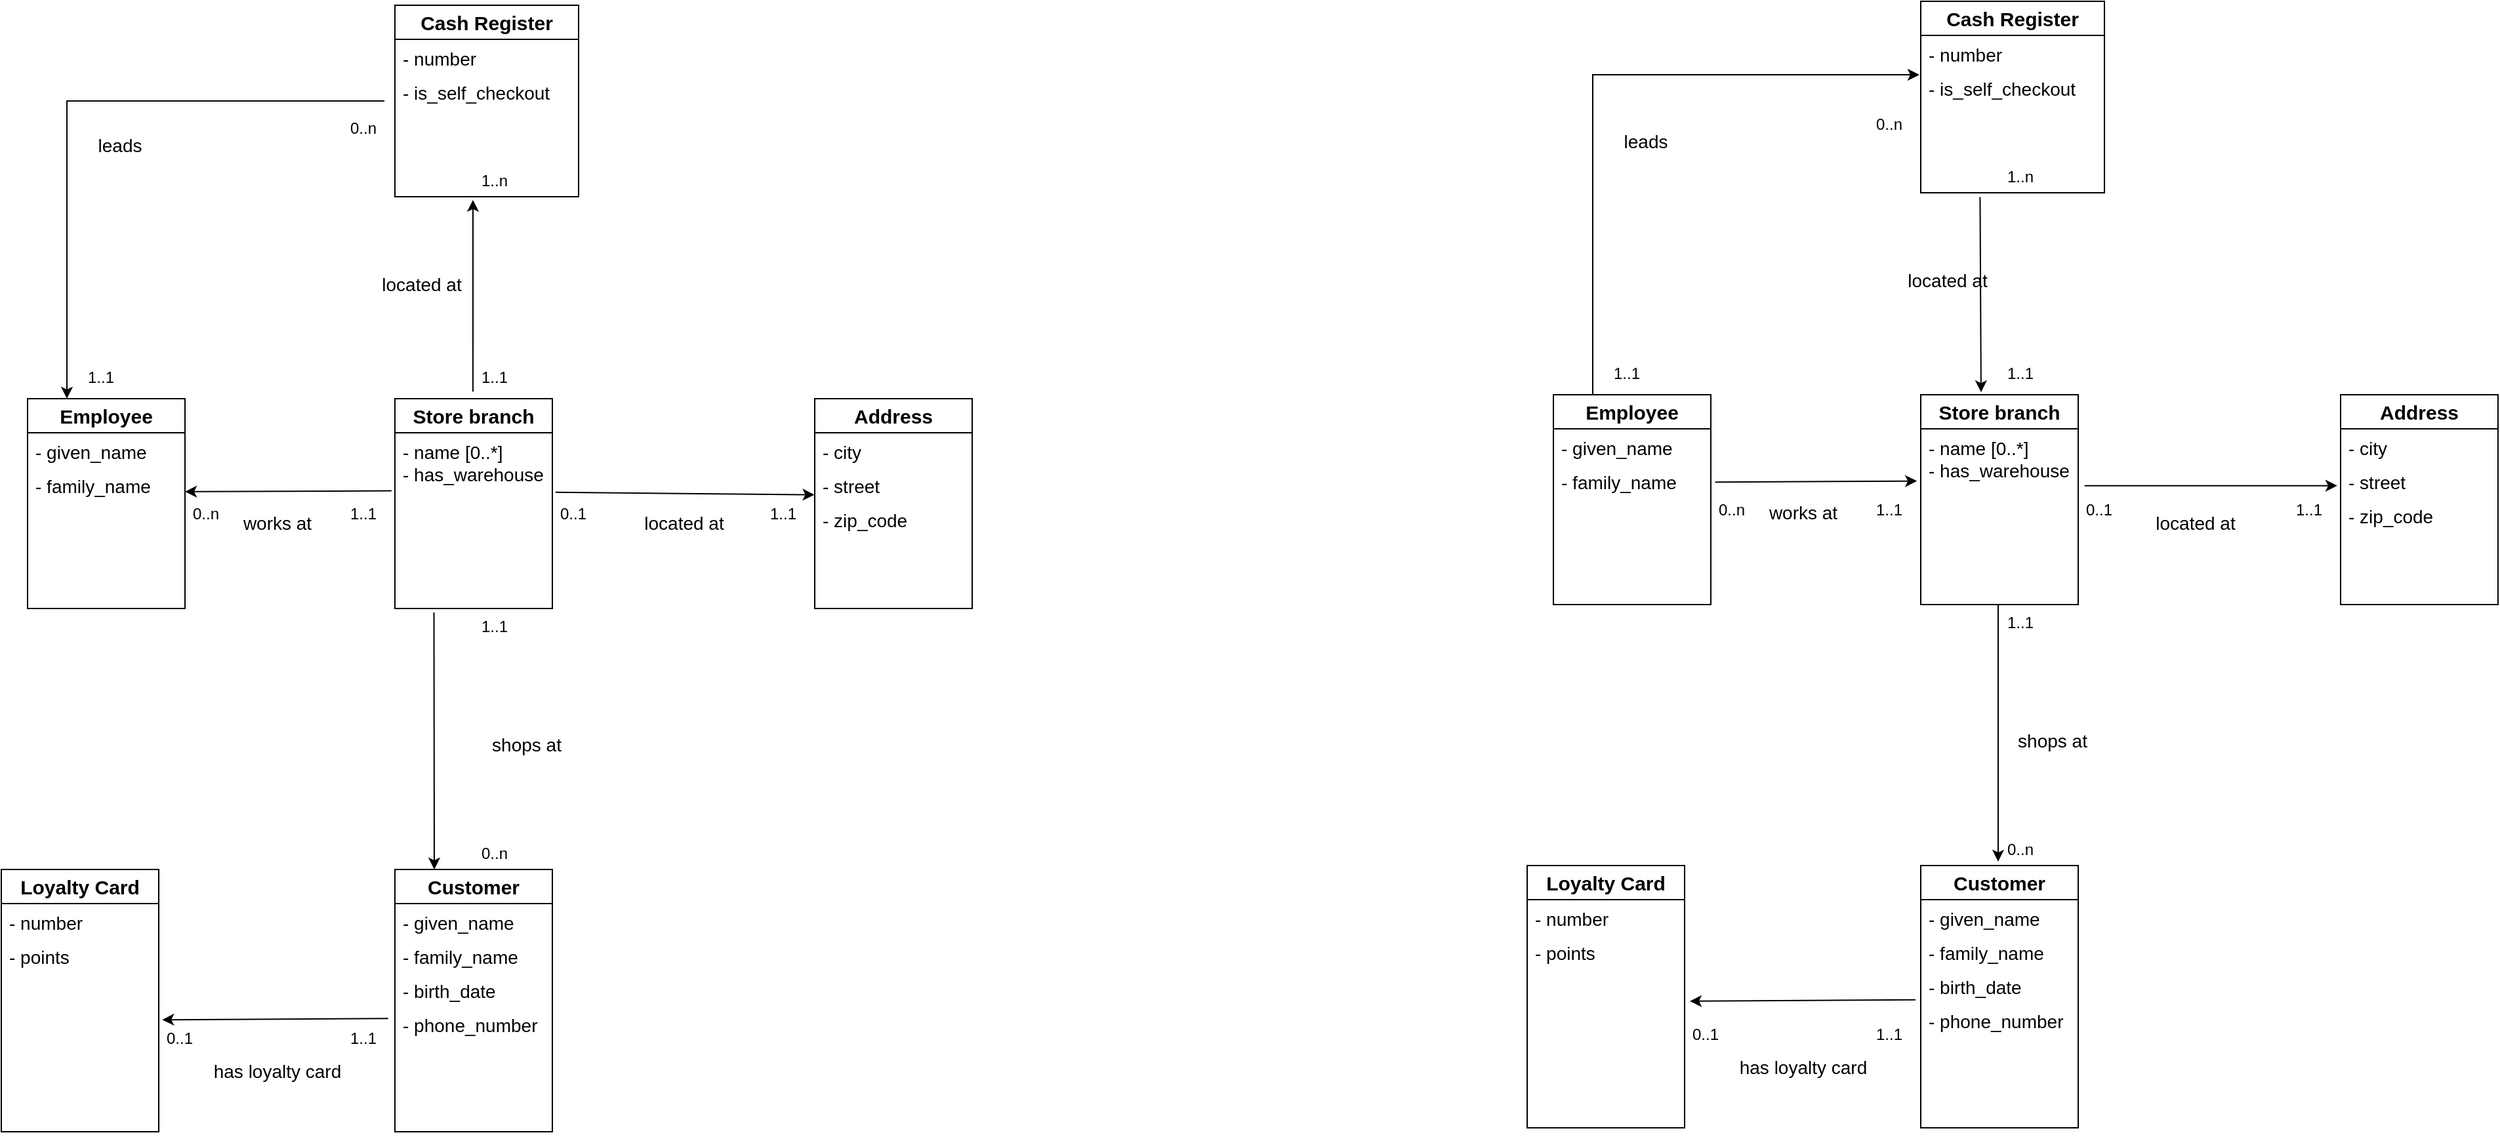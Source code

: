 <mxfile version="25.0.1">
  <diagram name="Page-1" id="bpIcobzi0M6Vw2k8Tmk3">
    <mxGraphModel dx="956" dy="387" grid="1" gridSize="10" guides="1" tooltips="1" connect="1" arrows="1" fold="1" page="1" pageScale="1" pageWidth="2336" pageHeight="1654" math="0" shadow="0">
      <root>
        <mxCell id="0" />
        <mxCell id="1" parent="0" />
        <mxCell id="jw8cfmfsAVehepTe2Xxh-1" value="&lt;b&gt;&lt;font style=&quot;font-size: 15px;&quot;&gt;Store branch&lt;/font&gt;&lt;/b&gt;" style="swimlane;fontStyle=0;childLayout=stackLayout;horizontal=1;startSize=26;fillColor=none;horizontalStack=0;resizeParent=1;resizeParentMax=0;resizeLast=0;collapsible=1;marginBottom=0;whiteSpace=wrap;html=1;" vertex="1" parent="1">
          <mxGeometry x="388" y="407" width="120" height="160" as="geometry" />
        </mxCell>
        <mxCell id="jw8cfmfsAVehepTe2Xxh-2" value="- name [0..*]&lt;br&gt;- has_warehouse" style="text;strokeColor=none;fillColor=none;align=left;verticalAlign=top;spacingLeft=4;spacingRight=4;overflow=hidden;rotatable=0;points=[[0,0.5],[1,0.5]];portConstraint=eastwest;whiteSpace=wrap;html=1;fontSize=14;" vertex="1" parent="jw8cfmfsAVehepTe2Xxh-1">
          <mxGeometry y="26" width="120" height="134" as="geometry" />
        </mxCell>
        <mxCell id="jw8cfmfsAVehepTe2Xxh-4" value="&lt;b&gt;&lt;font style=&quot;font-size: 15px;&quot;&gt;Address&lt;/font&gt;&lt;/b&gt;" style="swimlane;fontStyle=0;childLayout=stackLayout;horizontal=1;startSize=26;fillColor=none;horizontalStack=0;resizeParent=1;resizeParentMax=0;resizeLast=0;collapsible=1;marginBottom=0;whiteSpace=wrap;html=1;" vertex="1" parent="1">
          <mxGeometry x="708" y="407" width="120" height="160" as="geometry" />
        </mxCell>
        <mxCell id="jw8cfmfsAVehepTe2Xxh-5" value="- city" style="text;strokeColor=none;fillColor=none;align=left;verticalAlign=top;spacingLeft=4;spacingRight=4;overflow=hidden;rotatable=0;points=[[0,0.5],[1,0.5]];portConstraint=eastwest;whiteSpace=wrap;html=1;fontSize=14;" vertex="1" parent="jw8cfmfsAVehepTe2Xxh-4">
          <mxGeometry y="26" width="120" height="26" as="geometry" />
        </mxCell>
        <mxCell id="jw8cfmfsAVehepTe2Xxh-6" value="- street" style="text;strokeColor=none;fillColor=none;align=left;verticalAlign=top;spacingLeft=4;spacingRight=4;overflow=hidden;rotatable=0;points=[[0,0.5],[1,0.5]];portConstraint=eastwest;whiteSpace=wrap;html=1;fontSize=14;" vertex="1" parent="jw8cfmfsAVehepTe2Xxh-4">
          <mxGeometry y="52" width="120" height="26" as="geometry" />
        </mxCell>
        <mxCell id="jw8cfmfsAVehepTe2Xxh-7" value="- zip_code" style="text;strokeColor=none;fillColor=none;align=left;verticalAlign=top;spacingLeft=4;spacingRight=4;overflow=hidden;rotatable=0;points=[[0,0.5],[1,0.5]];portConstraint=eastwest;whiteSpace=wrap;html=1;fontSize=14;" vertex="1" parent="jw8cfmfsAVehepTe2Xxh-4">
          <mxGeometry y="78" width="120" height="82" as="geometry" />
        </mxCell>
        <mxCell id="jw8cfmfsAVehepTe2Xxh-8" value="located at" style="text;align=center;fontStyle=0;verticalAlign=middle;spacingLeft=3;spacingRight=3;strokeColor=none;rotatable=0;points=[[0,0.5],[1,0.5]];portConstraint=eastwest;html=1;fontSize=14;" vertex="1" parent="1">
          <mxGeometry x="568" y="489" width="80" height="26" as="geometry" />
        </mxCell>
        <mxCell id="jw8cfmfsAVehepTe2Xxh-9" value="0..1" style="text;strokeColor=none;fillColor=none;align=left;verticalAlign=top;spacingLeft=4;spacingRight=4;overflow=hidden;rotatable=0;points=[[0,0.5],[1,0.5]];portConstraint=eastwest;whiteSpace=wrap;html=1;" vertex="1" parent="1">
          <mxGeometry x="508" y="481" width="40" height="26" as="geometry" />
        </mxCell>
        <mxCell id="jw8cfmfsAVehepTe2Xxh-10" value="1..1" style="text;strokeColor=none;fillColor=none;align=left;verticalAlign=top;spacingLeft=4;spacingRight=4;overflow=hidden;rotatable=0;points=[[0,0.5],[1,0.5]];portConstraint=eastwest;whiteSpace=wrap;html=1;" vertex="1" parent="1">
          <mxGeometry x="668" y="481" width="40" height="26" as="geometry" />
        </mxCell>
        <mxCell id="jw8cfmfsAVehepTe2Xxh-11" value="&lt;b&gt;&lt;font style=&quot;font-size: 15px;&quot;&gt;Customer&lt;/font&gt;&lt;/b&gt;" style="swimlane;fontStyle=0;childLayout=stackLayout;horizontal=1;startSize=26;fillColor=none;horizontalStack=0;resizeParent=1;resizeParentMax=0;resizeLast=0;collapsible=1;marginBottom=0;whiteSpace=wrap;html=1;" vertex="1" parent="1">
          <mxGeometry x="388" y="766" width="120" height="200" as="geometry" />
        </mxCell>
        <mxCell id="jw8cfmfsAVehepTe2Xxh-12" value="-&amp;nbsp;given_name" style="text;strokeColor=none;fillColor=none;align=left;verticalAlign=top;spacingLeft=4;spacingRight=4;overflow=hidden;rotatable=0;points=[[0,0.5],[1,0.5]];portConstraint=eastwest;whiteSpace=wrap;html=1;fontSize=14;" vertex="1" parent="jw8cfmfsAVehepTe2Xxh-11">
          <mxGeometry y="26" width="120" height="26" as="geometry" />
        </mxCell>
        <mxCell id="jw8cfmfsAVehepTe2Xxh-13" value="-&amp;nbsp;family_name" style="text;strokeColor=none;fillColor=none;align=left;verticalAlign=top;spacingLeft=4;spacingRight=4;overflow=hidden;rotatable=0;points=[[0,0.5],[1,0.5]];portConstraint=eastwest;whiteSpace=wrap;html=1;fontSize=14;" vertex="1" parent="jw8cfmfsAVehepTe2Xxh-11">
          <mxGeometry y="52" width="120" height="26" as="geometry" />
        </mxCell>
        <mxCell id="jw8cfmfsAVehepTe2Xxh-14" value="- birth_date" style="text;strokeColor=none;fillColor=none;align=left;verticalAlign=top;spacingLeft=4;spacingRight=4;overflow=hidden;rotatable=0;points=[[0,0.5],[1,0.5]];portConstraint=eastwest;whiteSpace=wrap;html=1;fontSize=14;" vertex="1" parent="jw8cfmfsAVehepTe2Xxh-11">
          <mxGeometry y="78" width="120" height="26" as="geometry" />
        </mxCell>
        <mxCell id="jw8cfmfsAVehepTe2Xxh-15" value="-&amp;nbsp;phone_number" style="text;strokeColor=none;fillColor=none;align=left;verticalAlign=top;spacingLeft=4;spacingRight=4;overflow=hidden;rotatable=0;points=[[0,0.5],[1,0.5]];portConstraint=eastwest;whiteSpace=wrap;html=1;fontSize=14;" vertex="1" parent="jw8cfmfsAVehepTe2Xxh-11">
          <mxGeometry y="104" width="120" height="96" as="geometry" />
        </mxCell>
        <mxCell id="jw8cfmfsAVehepTe2Xxh-16" value="1..1" style="text;strokeColor=none;fillColor=none;align=left;verticalAlign=top;spacingLeft=4;spacingRight=4;overflow=hidden;rotatable=0;points=[[0,0.5],[1,0.5]];portConstraint=eastwest;whiteSpace=wrap;html=1;" vertex="1" parent="1">
          <mxGeometry x="448" y="567" width="40" height="26" as="geometry" />
        </mxCell>
        <mxCell id="jw8cfmfsAVehepTe2Xxh-18" value="0..n" style="text;strokeColor=none;fillColor=none;align=left;verticalAlign=top;spacingLeft=4;spacingRight=4;overflow=hidden;rotatable=0;points=[[0,0.5],[1,0.5]];portConstraint=eastwest;whiteSpace=wrap;html=1;" vertex="1" parent="1">
          <mxGeometry x="448" y="740" width="40" height="26" as="geometry" />
        </mxCell>
        <mxCell id="jw8cfmfsAVehepTe2Xxh-19" value="shops at" style="text;align=center;fontStyle=0;verticalAlign=middle;spacingLeft=3;spacingRight=3;strokeColor=none;rotatable=0;points=[[0,0.5],[1,0.5]];portConstraint=eastwest;html=1;fontSize=14;" vertex="1" parent="1">
          <mxGeometry x="448" y="658" width="80" height="26" as="geometry" />
        </mxCell>
        <mxCell id="jw8cfmfsAVehepTe2Xxh-20" value="&lt;b&gt;&lt;font style=&quot;font-size: 15px;&quot;&gt;Loyalty Card&lt;/font&gt;&lt;/b&gt;" style="swimlane;fontStyle=0;childLayout=stackLayout;horizontal=1;startSize=26;fillColor=none;horizontalStack=0;resizeParent=1;resizeParentMax=0;resizeLast=0;collapsible=1;marginBottom=0;whiteSpace=wrap;html=1;" vertex="1" parent="1">
          <mxGeometry x="88" y="766" width="120" height="200" as="geometry" />
        </mxCell>
        <mxCell id="jw8cfmfsAVehepTe2Xxh-21" value="-&amp;nbsp;number" style="text;strokeColor=none;fillColor=none;align=left;verticalAlign=top;spacingLeft=4;spacingRight=4;overflow=hidden;rotatable=0;points=[[0,0.5],[1,0.5]];portConstraint=eastwest;whiteSpace=wrap;html=1;fontSize=14;" vertex="1" parent="jw8cfmfsAVehepTe2Xxh-20">
          <mxGeometry y="26" width="120" height="26" as="geometry" />
        </mxCell>
        <mxCell id="jw8cfmfsAVehepTe2Xxh-22" value="-&amp;nbsp;points" style="text;strokeColor=none;fillColor=none;align=left;verticalAlign=top;spacingLeft=4;spacingRight=4;overflow=hidden;rotatable=0;points=[[0,0.5],[1,0.5]];portConstraint=eastwest;whiteSpace=wrap;html=1;fontSize=14;" vertex="1" parent="jw8cfmfsAVehepTe2Xxh-20">
          <mxGeometry y="52" width="120" height="148" as="geometry" />
        </mxCell>
        <mxCell id="jw8cfmfsAVehepTe2Xxh-24" value="0..1" style="text;strokeColor=none;fillColor=none;align=left;verticalAlign=top;spacingLeft=4;spacingRight=4;overflow=hidden;rotatable=0;points=[[0,0.5],[1,0.5]];portConstraint=eastwest;whiteSpace=wrap;html=1;" vertex="1" parent="1">
          <mxGeometry x="208" y="881" width="40" height="26" as="geometry" />
        </mxCell>
        <mxCell id="jw8cfmfsAVehepTe2Xxh-25" value="1..1" style="text;strokeColor=none;fillColor=none;align=left;verticalAlign=top;spacingLeft=4;spacingRight=4;overflow=hidden;rotatable=0;points=[[0,0.5],[1,0.5]];portConstraint=eastwest;whiteSpace=wrap;html=1;" vertex="1" parent="1">
          <mxGeometry x="348" y="881" width="40" height="26" as="geometry" />
        </mxCell>
        <mxCell id="jw8cfmfsAVehepTe2Xxh-26" value="has&amp;nbsp;loyalty card" style="text;align=center;fontStyle=0;verticalAlign=middle;spacingLeft=3;spacingRight=3;strokeColor=none;rotatable=0;points=[[0,0.5],[1,0.5]];portConstraint=eastwest;html=1;fontSize=14;" vertex="1" parent="1">
          <mxGeometry x="258" y="907" width="80" height="26" as="geometry" />
        </mxCell>
        <mxCell id="jw8cfmfsAVehepTe2Xxh-27" value="&lt;b&gt;&lt;font style=&quot;font-size: 15px;&quot;&gt;Employee&lt;/font&gt;&lt;/b&gt;" style="swimlane;fontStyle=0;childLayout=stackLayout;horizontal=1;startSize=26;fillColor=none;horizontalStack=0;resizeParent=1;resizeParentMax=0;resizeLast=0;collapsible=1;marginBottom=0;whiteSpace=wrap;html=1;" vertex="1" parent="1">
          <mxGeometry x="108" y="407" width="120" height="160" as="geometry" />
        </mxCell>
        <mxCell id="jw8cfmfsAVehepTe2Xxh-28" value="- given_name" style="text;strokeColor=none;fillColor=none;align=left;verticalAlign=top;spacingLeft=4;spacingRight=4;overflow=hidden;rotatable=0;points=[[0,0.5],[1,0.5]];portConstraint=eastwest;whiteSpace=wrap;html=1;fontSize=14;" vertex="1" parent="jw8cfmfsAVehepTe2Xxh-27">
          <mxGeometry y="26" width="120" height="26" as="geometry" />
        </mxCell>
        <mxCell id="jw8cfmfsAVehepTe2Xxh-29" value="-&amp;nbsp;family_name" style="text;strokeColor=none;fillColor=none;align=left;verticalAlign=top;spacingLeft=4;spacingRight=4;overflow=hidden;rotatable=0;points=[[0,0.5],[1,0.5]];portConstraint=eastwest;whiteSpace=wrap;html=1;fontSize=14;" vertex="1" parent="jw8cfmfsAVehepTe2Xxh-27">
          <mxGeometry y="52" width="120" height="108" as="geometry" />
        </mxCell>
        <mxCell id="jw8cfmfsAVehepTe2Xxh-31" value="0..n" style="text;strokeColor=none;fillColor=none;align=left;verticalAlign=top;spacingLeft=4;spacingRight=4;overflow=hidden;rotatable=0;points=[[0,0.5],[1,0.5]];portConstraint=eastwest;whiteSpace=wrap;html=1;" vertex="1" parent="1">
          <mxGeometry x="228" y="481" width="40" height="26" as="geometry" />
        </mxCell>
        <mxCell id="jw8cfmfsAVehepTe2Xxh-32" value="1..1" style="text;strokeColor=none;fillColor=none;align=left;verticalAlign=top;spacingLeft=4;spacingRight=4;overflow=hidden;rotatable=0;points=[[0,0.5],[1,0.5]];portConstraint=eastwest;whiteSpace=wrap;html=1;" vertex="1" parent="1">
          <mxGeometry x="348" y="481" width="40" height="26" as="geometry" />
        </mxCell>
        <mxCell id="jw8cfmfsAVehepTe2Xxh-33" value="works at" style="text;align=center;fontStyle=0;verticalAlign=middle;spacingLeft=3;spacingRight=3;strokeColor=none;rotatable=0;points=[[0,0.5],[1,0.5]];portConstraint=eastwest;html=1;fontSize=14;" vertex="1" parent="1">
          <mxGeometry x="258" y="489" width="80" height="26" as="geometry" />
        </mxCell>
        <mxCell id="jw8cfmfsAVehepTe2Xxh-34" value="&lt;b&gt;&lt;font style=&quot;font-size: 15px;&quot;&gt;Cash Register&lt;/font&gt;&lt;/b&gt;" style="swimlane;fontStyle=0;childLayout=stackLayout;horizontal=1;startSize=26;fillColor=none;horizontalStack=0;resizeParent=1;resizeParentMax=0;resizeLast=0;collapsible=1;marginBottom=0;whiteSpace=wrap;html=1;" vertex="1" parent="1">
          <mxGeometry x="388" y="107" width="140" height="146" as="geometry" />
        </mxCell>
        <mxCell id="jw8cfmfsAVehepTe2Xxh-35" value="-&amp;nbsp;number" style="text;strokeColor=none;fillColor=none;align=left;verticalAlign=top;spacingLeft=4;spacingRight=4;overflow=hidden;rotatable=0;points=[[0,0.5],[1,0.5]];portConstraint=eastwest;whiteSpace=wrap;html=1;fontSize=14;" vertex="1" parent="jw8cfmfsAVehepTe2Xxh-34">
          <mxGeometry y="26" width="140" height="26" as="geometry" />
        </mxCell>
        <mxCell id="jw8cfmfsAVehepTe2Xxh-36" value="- is_self_checkout" style="text;strokeColor=none;fillColor=none;align=left;verticalAlign=top;spacingLeft=4;spacingRight=4;overflow=hidden;rotatable=0;points=[[0,0.5],[1,0.5]];portConstraint=eastwest;whiteSpace=wrap;html=1;fontSize=14;" vertex="1" parent="jw8cfmfsAVehepTe2Xxh-34">
          <mxGeometry y="52" width="140" height="26" as="geometry" />
        </mxCell>
        <mxCell id="jw8cfmfsAVehepTe2Xxh-37" value="&lt;div&gt;&lt;br&gt;&lt;/div&gt;&lt;div&gt;&lt;br&gt;&lt;/div&gt;" style="text;strokeColor=none;fillColor=none;align=left;verticalAlign=top;spacingLeft=4;spacingRight=4;overflow=hidden;rotatable=0;points=[[0,0.5],[1,0.5]];portConstraint=eastwest;whiteSpace=wrap;html=1;" vertex="1" parent="jw8cfmfsAVehepTe2Xxh-34">
          <mxGeometry y="78" width="140" height="68" as="geometry" />
        </mxCell>
        <mxCell id="jw8cfmfsAVehepTe2Xxh-38" value="1..n" style="text;strokeColor=none;fillColor=none;align=left;verticalAlign=top;spacingLeft=4;spacingRight=4;overflow=hidden;rotatable=0;points=[[0,0.5],[1,0.5]];portConstraint=eastwest;whiteSpace=wrap;html=1;" vertex="1" parent="1">
          <mxGeometry x="448" y="227" width="40" height="26" as="geometry" />
        </mxCell>
        <mxCell id="jw8cfmfsAVehepTe2Xxh-39" value="1..1" style="text;strokeColor=none;fillColor=none;align=left;verticalAlign=top;spacingLeft=4;spacingRight=4;overflow=hidden;rotatable=0;points=[[0,0.5],[1,0.5]];portConstraint=eastwest;whiteSpace=wrap;html=1;" vertex="1" parent="1">
          <mxGeometry x="448" y="377" width="40" height="30" as="geometry" />
        </mxCell>
        <mxCell id="jw8cfmfsAVehepTe2Xxh-40" value="&lt;font style=&quot;font-size: 14px;&quot;&gt;located at&lt;/font&gt;" style="text;align=center;fontStyle=0;verticalAlign=middle;spacingLeft=3;spacingRight=3;strokeColor=none;rotatable=0;points=[[0,0.5],[1,0.5]];portConstraint=eastwest;html=1;" vertex="1" parent="1">
          <mxGeometry x="368" y="307" width="80" height="26" as="geometry" />
        </mxCell>
        <mxCell id="jw8cfmfsAVehepTe2Xxh-42" value="1..1" style="text;strokeColor=none;fillColor=none;align=left;verticalAlign=top;spacingLeft=4;spacingRight=4;overflow=hidden;rotatable=0;points=[[0,0.5],[1,0.5]];portConstraint=eastwest;whiteSpace=wrap;html=1;" vertex="1" parent="1">
          <mxGeometry x="148" y="377" width="40" height="26" as="geometry" />
        </mxCell>
        <mxCell id="jw8cfmfsAVehepTe2Xxh-43" value="0..n" style="text;strokeColor=none;fillColor=none;align=left;verticalAlign=top;spacingLeft=4;spacingRight=4;overflow=hidden;rotatable=0;points=[[0,0.5],[1,0.5]];portConstraint=eastwest;whiteSpace=wrap;html=1;" vertex="1" parent="1">
          <mxGeometry x="348" y="187" width="40" height="26" as="geometry" />
        </mxCell>
        <mxCell id="jw8cfmfsAVehepTe2Xxh-44" value="leads" style="text;align=center;fontStyle=0;verticalAlign=middle;spacingLeft=3;spacingRight=3;strokeColor=none;rotatable=0;points=[[0,0.5],[1,0.5]];portConstraint=eastwest;html=1;fontSize=14;" vertex="1" parent="1">
          <mxGeometry x="138" y="201" width="80" height="26" as="geometry" />
        </mxCell>
        <mxCell id="jw8cfmfsAVehepTe2Xxh-136" value="&lt;b&gt;&lt;font style=&quot;font-size: 15px;&quot;&gt;Store branch&lt;/font&gt;&lt;/b&gt;" style="swimlane;fontStyle=0;childLayout=stackLayout;horizontal=1;startSize=26;fillColor=none;horizontalStack=0;resizeParent=1;resizeParentMax=0;resizeLast=0;collapsible=1;marginBottom=0;whiteSpace=wrap;html=1;" vertex="1" parent="1">
          <mxGeometry x="1551" y="404" width="120" height="160" as="geometry" />
        </mxCell>
        <mxCell id="jw8cfmfsAVehepTe2Xxh-137" value="- name [0..*]&lt;br&gt;- has_warehouse" style="text;strokeColor=none;fillColor=none;align=left;verticalAlign=top;spacingLeft=4;spacingRight=4;overflow=hidden;rotatable=0;points=[[0,0.5],[1,0.5]];portConstraint=eastwest;whiteSpace=wrap;html=1;fontSize=14;" vertex="1" parent="jw8cfmfsAVehepTe2Xxh-136">
          <mxGeometry y="26" width="120" height="134" as="geometry" />
        </mxCell>
        <mxCell id="jw8cfmfsAVehepTe2Xxh-139" value="&lt;b&gt;&lt;font style=&quot;font-size: 15px;&quot;&gt;Address&lt;/font&gt;&lt;/b&gt;" style="swimlane;fontStyle=0;childLayout=stackLayout;horizontal=1;startSize=26;fillColor=none;horizontalStack=0;resizeParent=1;resizeParentMax=0;resizeLast=0;collapsible=1;marginBottom=0;whiteSpace=wrap;html=1;" vertex="1" parent="1">
          <mxGeometry x="1871" y="404" width="120" height="160" as="geometry" />
        </mxCell>
        <mxCell id="jw8cfmfsAVehepTe2Xxh-140" value="- city" style="text;strokeColor=none;fillColor=none;align=left;verticalAlign=top;spacingLeft=4;spacingRight=4;overflow=hidden;rotatable=0;points=[[0,0.5],[1,0.5]];portConstraint=eastwest;whiteSpace=wrap;html=1;fontSize=14;" vertex="1" parent="jw8cfmfsAVehepTe2Xxh-139">
          <mxGeometry y="26" width="120" height="26" as="geometry" />
        </mxCell>
        <mxCell id="jw8cfmfsAVehepTe2Xxh-141" value="- street" style="text;strokeColor=none;fillColor=none;align=left;verticalAlign=top;spacingLeft=4;spacingRight=4;overflow=hidden;rotatable=0;points=[[0,0.5],[1,0.5]];portConstraint=eastwest;whiteSpace=wrap;html=1;fontSize=14;" vertex="1" parent="jw8cfmfsAVehepTe2Xxh-139">
          <mxGeometry y="52" width="120" height="26" as="geometry" />
        </mxCell>
        <mxCell id="jw8cfmfsAVehepTe2Xxh-142" value="- zip_code" style="text;strokeColor=none;fillColor=none;align=left;verticalAlign=top;spacingLeft=4;spacingRight=4;overflow=hidden;rotatable=0;points=[[0,0.5],[1,0.5]];portConstraint=eastwest;whiteSpace=wrap;html=1;fontSize=14;" vertex="1" parent="jw8cfmfsAVehepTe2Xxh-139">
          <mxGeometry y="78" width="120" height="82" as="geometry" />
        </mxCell>
        <mxCell id="jw8cfmfsAVehepTe2Xxh-143" value="located at" style="text;align=center;fontStyle=0;verticalAlign=middle;spacingLeft=3;spacingRight=3;strokeColor=none;rotatable=0;points=[[0,0.5],[1,0.5]];portConstraint=eastwest;html=1;fontSize=14;" vertex="1" parent="1">
          <mxGeometry x="1720" y="489" width="80" height="26" as="geometry" />
        </mxCell>
        <mxCell id="jw8cfmfsAVehepTe2Xxh-144" value="0..1" style="text;strokeColor=none;fillColor=none;align=left;verticalAlign=top;spacingLeft=4;spacingRight=4;overflow=hidden;rotatable=0;points=[[0,0.5],[1,0.5]];portConstraint=eastwest;whiteSpace=wrap;html=1;" vertex="1" parent="1">
          <mxGeometry x="1671" y="478" width="40" height="26" as="geometry" />
        </mxCell>
        <mxCell id="jw8cfmfsAVehepTe2Xxh-145" value="1..1" style="text;strokeColor=none;fillColor=none;align=left;verticalAlign=top;spacingLeft=4;spacingRight=4;overflow=hidden;rotatable=0;points=[[0,0.5],[1,0.5]];portConstraint=eastwest;whiteSpace=wrap;html=1;" vertex="1" parent="1">
          <mxGeometry x="1831" y="478" width="40" height="26" as="geometry" />
        </mxCell>
        <mxCell id="jw8cfmfsAVehepTe2Xxh-146" value="&lt;b&gt;&lt;font style=&quot;font-size: 15px;&quot;&gt;Customer&lt;/font&gt;&lt;/b&gt;" style="swimlane;fontStyle=0;childLayout=stackLayout;horizontal=1;startSize=26;fillColor=none;horizontalStack=0;resizeParent=1;resizeParentMax=0;resizeLast=0;collapsible=1;marginBottom=0;whiteSpace=wrap;html=1;" vertex="1" parent="1">
          <mxGeometry x="1551" y="763" width="120" height="200" as="geometry" />
        </mxCell>
        <mxCell id="jw8cfmfsAVehepTe2Xxh-147" value="-&amp;nbsp;given_name" style="text;strokeColor=none;fillColor=none;align=left;verticalAlign=top;spacingLeft=4;spacingRight=4;overflow=hidden;rotatable=0;points=[[0,0.5],[1,0.5]];portConstraint=eastwest;whiteSpace=wrap;html=1;fontSize=14;" vertex="1" parent="jw8cfmfsAVehepTe2Xxh-146">
          <mxGeometry y="26" width="120" height="26" as="geometry" />
        </mxCell>
        <mxCell id="jw8cfmfsAVehepTe2Xxh-148" value="-&amp;nbsp;family_name" style="text;strokeColor=none;fillColor=none;align=left;verticalAlign=top;spacingLeft=4;spacingRight=4;overflow=hidden;rotatable=0;points=[[0,0.5],[1,0.5]];portConstraint=eastwest;whiteSpace=wrap;html=1;fontSize=14;" vertex="1" parent="jw8cfmfsAVehepTe2Xxh-146">
          <mxGeometry y="52" width="120" height="26" as="geometry" />
        </mxCell>
        <mxCell id="jw8cfmfsAVehepTe2Xxh-149" value="- birth_date" style="text;strokeColor=none;fillColor=none;align=left;verticalAlign=top;spacingLeft=4;spacingRight=4;overflow=hidden;rotatable=0;points=[[0,0.5],[1,0.5]];portConstraint=eastwest;whiteSpace=wrap;html=1;fontSize=14;" vertex="1" parent="jw8cfmfsAVehepTe2Xxh-146">
          <mxGeometry y="78" width="120" height="26" as="geometry" />
        </mxCell>
        <mxCell id="jw8cfmfsAVehepTe2Xxh-150" value="-&amp;nbsp;phone_number" style="text;strokeColor=none;fillColor=none;align=left;verticalAlign=top;spacingLeft=4;spacingRight=4;overflow=hidden;rotatable=0;points=[[0,0.5],[1,0.5]];portConstraint=eastwest;whiteSpace=wrap;html=1;fontSize=14;" vertex="1" parent="jw8cfmfsAVehepTe2Xxh-146">
          <mxGeometry y="104" width="120" height="96" as="geometry" />
        </mxCell>
        <mxCell id="jw8cfmfsAVehepTe2Xxh-151" value="1..1" style="text;strokeColor=none;fillColor=none;align=left;verticalAlign=top;spacingLeft=4;spacingRight=4;overflow=hidden;rotatable=0;points=[[0,0.5],[1,0.5]];portConstraint=eastwest;whiteSpace=wrap;html=1;" vertex="1" parent="1">
          <mxGeometry x="1611" y="564" width="40" height="26" as="geometry" />
        </mxCell>
        <mxCell id="jw8cfmfsAVehepTe2Xxh-153" value="0..n" style="text;strokeColor=none;fillColor=none;align=left;verticalAlign=top;spacingLeft=4;spacingRight=4;overflow=hidden;rotatable=0;points=[[0,0.5],[1,0.5]];portConstraint=eastwest;whiteSpace=wrap;html=1;" vertex="1" parent="1">
          <mxGeometry x="1611" y="737" width="40" height="26" as="geometry" />
        </mxCell>
        <mxCell id="jw8cfmfsAVehepTe2Xxh-154" value="shops at" style="text;align=center;fontStyle=0;verticalAlign=middle;spacingLeft=3;spacingRight=3;strokeColor=none;rotatable=0;points=[[0,0.5],[1,0.5]];portConstraint=eastwest;html=1;fontSize=14;" vertex="1" parent="1">
          <mxGeometry x="1611" y="655" width="80" height="26" as="geometry" />
        </mxCell>
        <mxCell id="jw8cfmfsAVehepTe2Xxh-155" value="&lt;b&gt;&lt;font style=&quot;font-size: 15px;&quot;&gt;Loyalty Card&lt;/font&gt;&lt;/b&gt;" style="swimlane;fontStyle=0;childLayout=stackLayout;horizontal=1;startSize=26;fillColor=none;horizontalStack=0;resizeParent=1;resizeParentMax=0;resizeLast=0;collapsible=1;marginBottom=0;whiteSpace=wrap;html=1;" vertex="1" parent="1">
          <mxGeometry x="1251" y="763" width="120" height="200" as="geometry" />
        </mxCell>
        <mxCell id="jw8cfmfsAVehepTe2Xxh-156" value="-&amp;nbsp;number" style="text;strokeColor=none;fillColor=none;align=left;verticalAlign=top;spacingLeft=4;spacingRight=4;overflow=hidden;rotatable=0;points=[[0,0.5],[1,0.5]];portConstraint=eastwest;whiteSpace=wrap;html=1;fontSize=14;" vertex="1" parent="jw8cfmfsAVehepTe2Xxh-155">
          <mxGeometry y="26" width="120" height="26" as="geometry" />
        </mxCell>
        <mxCell id="jw8cfmfsAVehepTe2Xxh-157" value="-&amp;nbsp;points" style="text;strokeColor=none;fillColor=none;align=left;verticalAlign=top;spacingLeft=4;spacingRight=4;overflow=hidden;rotatable=0;points=[[0,0.5],[1,0.5]];portConstraint=eastwest;whiteSpace=wrap;html=1;fontSize=14;" vertex="1" parent="jw8cfmfsAVehepTe2Xxh-155">
          <mxGeometry y="52" width="120" height="148" as="geometry" />
        </mxCell>
        <mxCell id="jw8cfmfsAVehepTe2Xxh-159" value="0..1" style="text;strokeColor=none;fillColor=none;align=left;verticalAlign=top;spacingLeft=4;spacingRight=4;overflow=hidden;rotatable=0;points=[[0,0.5],[1,0.5]];portConstraint=eastwest;whiteSpace=wrap;html=1;" vertex="1" parent="1">
          <mxGeometry x="1371" y="878" width="40" height="26" as="geometry" />
        </mxCell>
        <mxCell id="jw8cfmfsAVehepTe2Xxh-160" value="1..1" style="text;strokeColor=none;fillColor=none;align=left;verticalAlign=top;spacingLeft=4;spacingRight=4;overflow=hidden;rotatable=0;points=[[0,0.5],[1,0.5]];portConstraint=eastwest;whiteSpace=wrap;html=1;" vertex="1" parent="1">
          <mxGeometry x="1511" y="878" width="40" height="26" as="geometry" />
        </mxCell>
        <mxCell id="jw8cfmfsAVehepTe2Xxh-161" value="has&amp;nbsp;loyalty card" style="text;align=center;fontStyle=0;verticalAlign=middle;spacingLeft=3;spacingRight=3;strokeColor=none;rotatable=0;points=[[0,0.5],[1,0.5]];portConstraint=eastwest;html=1;fontSize=14;" vertex="1" parent="1">
          <mxGeometry x="1421" y="904" width="80" height="26" as="geometry" />
        </mxCell>
        <mxCell id="jw8cfmfsAVehepTe2Xxh-162" value="&lt;b&gt;&lt;font style=&quot;font-size: 15px;&quot;&gt;Employee&lt;/font&gt;&lt;/b&gt;" style="swimlane;fontStyle=0;childLayout=stackLayout;horizontal=1;startSize=26;fillColor=none;horizontalStack=0;resizeParent=1;resizeParentMax=0;resizeLast=0;collapsible=1;marginBottom=0;whiteSpace=wrap;html=1;" vertex="1" parent="1">
          <mxGeometry x="1271" y="404" width="120" height="160" as="geometry" />
        </mxCell>
        <mxCell id="jw8cfmfsAVehepTe2Xxh-163" value="- given_name" style="text;strokeColor=none;fillColor=none;align=left;verticalAlign=top;spacingLeft=4;spacingRight=4;overflow=hidden;rotatable=0;points=[[0,0.5],[1,0.5]];portConstraint=eastwest;whiteSpace=wrap;html=1;fontSize=14;" vertex="1" parent="jw8cfmfsAVehepTe2Xxh-162">
          <mxGeometry y="26" width="120" height="26" as="geometry" />
        </mxCell>
        <mxCell id="jw8cfmfsAVehepTe2Xxh-164" value="-&amp;nbsp;family_name" style="text;strokeColor=none;fillColor=none;align=left;verticalAlign=top;spacingLeft=4;spacingRight=4;overflow=hidden;rotatable=0;points=[[0,0.5],[1,0.5]];portConstraint=eastwest;whiteSpace=wrap;html=1;fontSize=14;" vertex="1" parent="jw8cfmfsAVehepTe2Xxh-162">
          <mxGeometry y="52" width="120" height="108" as="geometry" />
        </mxCell>
        <mxCell id="jw8cfmfsAVehepTe2Xxh-166" value="0..n" style="text;strokeColor=none;fillColor=none;align=left;verticalAlign=top;spacingLeft=4;spacingRight=4;overflow=hidden;rotatable=0;points=[[0,0.5],[1,0.5]];portConstraint=eastwest;whiteSpace=wrap;html=1;" vertex="1" parent="1">
          <mxGeometry x="1391" y="478" width="40" height="26" as="geometry" />
        </mxCell>
        <mxCell id="jw8cfmfsAVehepTe2Xxh-167" value="1..1" style="text;strokeColor=none;fillColor=none;align=left;verticalAlign=top;spacingLeft=4;spacingRight=4;overflow=hidden;rotatable=0;points=[[0,0.5],[1,0.5]];portConstraint=eastwest;whiteSpace=wrap;html=1;" vertex="1" parent="1">
          <mxGeometry x="1511" y="478" width="40" height="26" as="geometry" />
        </mxCell>
        <mxCell id="jw8cfmfsAVehepTe2Xxh-168" value="works at" style="text;align=center;fontStyle=0;verticalAlign=middle;spacingLeft=3;spacingRight=3;strokeColor=none;rotatable=0;points=[[0,0.5],[1,0.5]];portConstraint=eastwest;html=1;fontSize=14;" vertex="1" parent="1">
          <mxGeometry x="1421" y="481" width="80" height="26" as="geometry" />
        </mxCell>
        <mxCell id="jw8cfmfsAVehepTe2Xxh-169" value="&lt;b&gt;&lt;font style=&quot;font-size: 15px;&quot;&gt;Cash Register&lt;/font&gt;&lt;/b&gt;" style="swimlane;fontStyle=0;childLayout=stackLayout;horizontal=1;startSize=26;fillColor=none;horizontalStack=0;resizeParent=1;resizeParentMax=0;resizeLast=0;collapsible=1;marginBottom=0;whiteSpace=wrap;html=1;" vertex="1" parent="1">
          <mxGeometry x="1551" y="104" width="140" height="146" as="geometry" />
        </mxCell>
        <mxCell id="jw8cfmfsAVehepTe2Xxh-170" value="-&amp;nbsp;number" style="text;strokeColor=none;fillColor=none;align=left;verticalAlign=top;spacingLeft=4;spacingRight=4;overflow=hidden;rotatable=0;points=[[0,0.5],[1,0.5]];portConstraint=eastwest;whiteSpace=wrap;html=1;fontSize=14;" vertex="1" parent="jw8cfmfsAVehepTe2Xxh-169">
          <mxGeometry y="26" width="140" height="26" as="geometry" />
        </mxCell>
        <mxCell id="jw8cfmfsAVehepTe2Xxh-171" value="- is_self_checkout" style="text;strokeColor=none;fillColor=none;align=left;verticalAlign=top;spacingLeft=4;spacingRight=4;overflow=hidden;rotatable=0;points=[[0,0.5],[1,0.5]];portConstraint=eastwest;whiteSpace=wrap;html=1;fontSize=14;" vertex="1" parent="jw8cfmfsAVehepTe2Xxh-169">
          <mxGeometry y="52" width="140" height="26" as="geometry" />
        </mxCell>
        <mxCell id="jw8cfmfsAVehepTe2Xxh-172" value="&lt;div&gt;&lt;br&gt;&lt;/div&gt;&lt;div&gt;&lt;br&gt;&lt;/div&gt;" style="text;strokeColor=none;fillColor=none;align=left;verticalAlign=top;spacingLeft=4;spacingRight=4;overflow=hidden;rotatable=0;points=[[0,0.5],[1,0.5]];portConstraint=eastwest;whiteSpace=wrap;html=1;" vertex="1" parent="jw8cfmfsAVehepTe2Xxh-169">
          <mxGeometry y="78" width="140" height="68" as="geometry" />
        </mxCell>
        <mxCell id="jw8cfmfsAVehepTe2Xxh-173" value="1..n" style="text;strokeColor=none;fillColor=none;align=left;verticalAlign=top;spacingLeft=4;spacingRight=4;overflow=hidden;rotatable=0;points=[[0,0.5],[1,0.5]];portConstraint=eastwest;whiteSpace=wrap;html=1;" vertex="1" parent="1">
          <mxGeometry x="1611" y="224" width="40" height="26" as="geometry" />
        </mxCell>
        <mxCell id="jw8cfmfsAVehepTe2Xxh-174" value="1..1" style="text;strokeColor=none;fillColor=none;align=left;verticalAlign=top;spacingLeft=4;spacingRight=4;overflow=hidden;rotatable=0;points=[[0,0.5],[1,0.5]];portConstraint=eastwest;whiteSpace=wrap;html=1;" vertex="1" parent="1">
          <mxGeometry x="1611" y="374" width="40" height="30" as="geometry" />
        </mxCell>
        <mxCell id="jw8cfmfsAVehepTe2Xxh-175" value="&lt;font style=&quot;font-size: 14px;&quot;&gt;located at&lt;/font&gt;" style="text;align=center;fontStyle=0;verticalAlign=middle;spacingLeft=3;spacingRight=3;strokeColor=none;rotatable=0;points=[[0,0.5],[1,0.5]];portConstraint=eastwest;html=1;" vertex="1" parent="1">
          <mxGeometry x="1531" y="304" width="80" height="26" as="geometry" />
        </mxCell>
        <mxCell id="jw8cfmfsAVehepTe2Xxh-177" value="1..1" style="text;strokeColor=none;fillColor=none;align=left;verticalAlign=top;spacingLeft=4;spacingRight=4;overflow=hidden;rotatable=0;points=[[0,0.5],[1,0.5]];portConstraint=eastwest;whiteSpace=wrap;html=1;" vertex="1" parent="1">
          <mxGeometry x="1311" y="374" width="40" height="26" as="geometry" />
        </mxCell>
        <mxCell id="jw8cfmfsAVehepTe2Xxh-178" value="0..n" style="text;strokeColor=none;fillColor=none;align=left;verticalAlign=top;spacingLeft=4;spacingRight=4;overflow=hidden;rotatable=0;points=[[0,0.5],[1,0.5]];portConstraint=eastwest;whiteSpace=wrap;html=1;" vertex="1" parent="1">
          <mxGeometry x="1511" y="184" width="40" height="26" as="geometry" />
        </mxCell>
        <mxCell id="jw8cfmfsAVehepTe2Xxh-179" value="leads" style="text;align=center;fontStyle=0;verticalAlign=middle;spacingLeft=3;spacingRight=3;strokeColor=none;rotatable=0;points=[[0,0.5],[1,0.5]];portConstraint=eastwest;html=1;fontSize=14;" vertex="1" parent="1">
          <mxGeometry x="1301" y="198" width="80" height="26" as="geometry" />
        </mxCell>
        <mxCell id="jw8cfmfsAVehepTe2Xxh-180" value="" style="endArrow=classic;html=1;rounded=0;entryX=0.383;entryY=-0.012;entryDx=0;entryDy=0;entryPerimeter=0;exitX=0.323;exitY=1.047;exitDx=0;exitDy=0;exitPerimeter=0;" edge="1" parent="1" source="jw8cfmfsAVehepTe2Xxh-172" target="jw8cfmfsAVehepTe2Xxh-136">
          <mxGeometry width="50" height="50" relative="1" as="geometry">
            <mxPoint x="1621" y="384" as="sourcePoint" />
            <mxPoint x="1671" y="334" as="targetPoint" />
          </mxGeometry>
        </mxCell>
        <mxCell id="jw8cfmfsAVehepTe2Xxh-181" value="" style="endArrow=classic;html=1;rounded=0;entryX=0.425;entryY=1.036;entryDx=0;entryDy=0;entryPerimeter=0;exitX=-0.013;exitY=0.82;exitDx=0;exitDy=0;exitPerimeter=0;" edge="1" parent="1" source="jw8cfmfsAVehepTe2Xxh-39" target="jw8cfmfsAVehepTe2Xxh-37">
          <mxGeometry width="50" height="50" relative="1" as="geometry">
            <mxPoint x="720" y="380" as="sourcePoint" />
            <mxPoint x="770" y="330" as="targetPoint" />
          </mxGeometry>
        </mxCell>
        <mxCell id="jw8cfmfsAVehepTe2Xxh-182" value="" style="endArrow=classic;html=1;rounded=0;exitX=1.02;exitY=0.339;exitDx=0;exitDy=0;exitPerimeter=0;entryX=-0.002;entryY=0.818;entryDx=0;entryDy=0;entryPerimeter=0;" edge="1" parent="1" source="jw8cfmfsAVehepTe2Xxh-2" target="jw8cfmfsAVehepTe2Xxh-6">
          <mxGeometry width="50" height="50" relative="1" as="geometry">
            <mxPoint x="720" y="440" as="sourcePoint" />
            <mxPoint x="770" y="390" as="targetPoint" />
          </mxGeometry>
        </mxCell>
        <mxCell id="jw8cfmfsAVehepTe2Xxh-183" value="" style="endArrow=classic;html=1;rounded=0;entryX=1;entryY=0.5;entryDx=0;entryDy=0;exitX=-0.021;exitY=0.592;exitDx=0;exitDy=0;exitPerimeter=0;" edge="1" parent="1">
          <mxGeometry width="50" height="50" relative="1" as="geometry">
            <mxPoint x="385.48" y="477.258" as="sourcePoint" />
            <mxPoint x="228" y="477.93" as="targetPoint" />
          </mxGeometry>
        </mxCell>
        <mxCell id="jw8cfmfsAVehepTe2Xxh-184" value="" style="endArrow=classic;html=1;rounded=0;entryX=0.25;entryY=0;entryDx=0;entryDy=0;" edge="1" parent="1" target="jw8cfmfsAVehepTe2Xxh-27">
          <mxGeometry width="50" height="50" relative="1" as="geometry">
            <mxPoint x="380" y="180" as="sourcePoint" />
            <mxPoint x="160" y="360" as="targetPoint" />
            <Array as="points">
              <mxPoint x="138" y="180" />
            </Array>
          </mxGeometry>
        </mxCell>
        <mxCell id="jw8cfmfsAVehepTe2Xxh-185" value="" style="endArrow=classic;html=1;rounded=0;entryX=0.25;entryY=0;entryDx=0;entryDy=0;exitX=0.248;exitY=1.022;exitDx=0;exitDy=0;exitPerimeter=0;" edge="1" parent="1" source="jw8cfmfsAVehepTe2Xxh-2" target="jw8cfmfsAVehepTe2Xxh-11">
          <mxGeometry width="50" height="50" relative="1" as="geometry">
            <mxPoint x="580" y="680" as="sourcePoint" />
            <mxPoint x="630" y="630" as="targetPoint" />
          </mxGeometry>
        </mxCell>
        <mxCell id="jw8cfmfsAVehepTe2Xxh-186" value="" style="endArrow=classic;html=1;rounded=0;entryX=1.022;entryY=0.423;entryDx=0;entryDy=0;entryPerimeter=0;exitX=0.872;exitY=-0.052;exitDx=0;exitDy=0;exitPerimeter=0;" edge="1" parent="1" source="jw8cfmfsAVehepTe2Xxh-25" target="jw8cfmfsAVehepTe2Xxh-22">
          <mxGeometry width="50" height="50" relative="1" as="geometry">
            <mxPoint x="380" y="870" as="sourcePoint" />
            <mxPoint x="630" y="730" as="targetPoint" />
          </mxGeometry>
        </mxCell>
        <mxCell id="jw8cfmfsAVehepTe2Xxh-187" value="" style="endArrow=classic;html=1;rounded=0;exitX=0.25;exitY=0;exitDx=0;exitDy=0;" edge="1" parent="1" source="jw8cfmfsAVehepTe2Xxh-162">
          <mxGeometry width="50" height="50" relative="1" as="geometry">
            <mxPoint x="1580" y="550" as="sourcePoint" />
            <mxPoint x="1550" y="160" as="targetPoint" />
            <Array as="points">
              <mxPoint x="1301" y="160" />
            </Array>
          </mxGeometry>
        </mxCell>
        <mxCell id="jw8cfmfsAVehepTe2Xxh-188" value="" style="endArrow=classic;html=1;rounded=0;exitX=1.027;exitY=0.135;exitDx=0;exitDy=0;exitPerimeter=0;entryX=-0.024;entryY=0.297;entryDx=0;entryDy=0;entryPerimeter=0;" edge="1" parent="1" source="jw8cfmfsAVehepTe2Xxh-164" target="jw8cfmfsAVehepTe2Xxh-137">
          <mxGeometry width="50" height="50" relative="1" as="geometry">
            <mxPoint x="1540" y="410" as="sourcePoint" />
            <mxPoint x="1590" y="360" as="targetPoint" />
          </mxGeometry>
        </mxCell>
        <mxCell id="jw8cfmfsAVehepTe2Xxh-189" value="" style="endArrow=classic;html=1;rounded=0;exitX=1.04;exitY=0.324;exitDx=0;exitDy=0;exitPerimeter=0;entryX=-0.021;entryY=0.667;entryDx=0;entryDy=0;entryPerimeter=0;" edge="1" parent="1" source="jw8cfmfsAVehepTe2Xxh-137" target="jw8cfmfsAVehepTe2Xxh-141">
          <mxGeometry width="50" height="50" relative="1" as="geometry">
            <mxPoint x="1200" y="530" as="sourcePoint" />
            <mxPoint x="1860" y="470" as="targetPoint" />
          </mxGeometry>
        </mxCell>
        <mxCell id="jw8cfmfsAVehepTe2Xxh-190" value="" style="endArrow=classic;html=1;rounded=0;entryX=0.25;entryY=0;entryDx=0;entryDy=0;exitX=0.248;exitY=1.022;exitDx=0;exitDy=0;exitPerimeter=0;" edge="1" parent="1">
          <mxGeometry width="50" height="50" relative="1" as="geometry">
            <mxPoint x="1610" y="564" as="sourcePoint" />
            <mxPoint x="1610" y="760" as="targetPoint" />
          </mxGeometry>
        </mxCell>
        <mxCell id="jw8cfmfsAVehepTe2Xxh-191" value="" style="endArrow=classic;html=1;rounded=0;entryX=1.022;entryY=0.423;entryDx=0;entryDy=0;entryPerimeter=0;exitX=0.872;exitY=-0.052;exitDx=0;exitDy=0;exitPerimeter=0;" edge="1" parent="1">
          <mxGeometry width="50" height="50" relative="1" as="geometry">
            <mxPoint x="1547" y="865.41" as="sourcePoint" />
            <mxPoint x="1375" y="866.41" as="targetPoint" />
          </mxGeometry>
        </mxCell>
      </root>
    </mxGraphModel>
  </diagram>
</mxfile>
